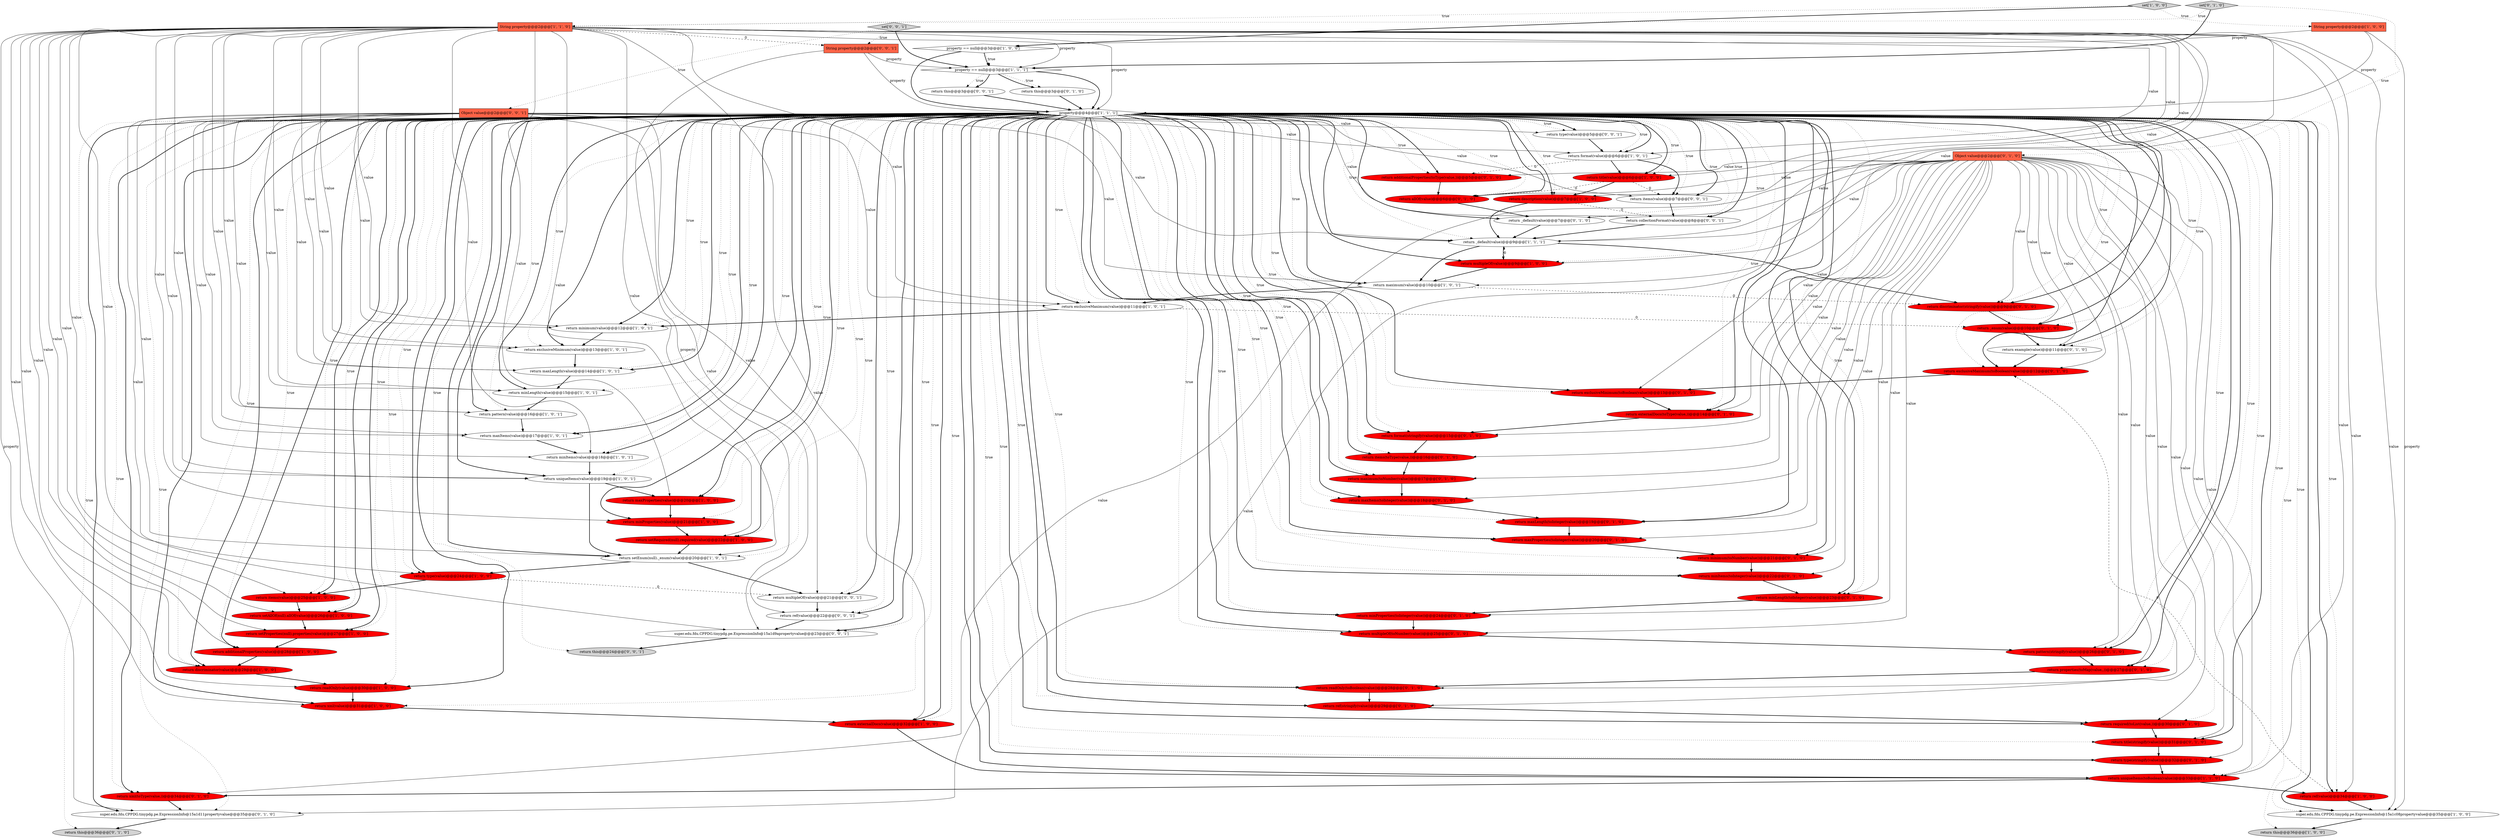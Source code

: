 digraph {
11 [style = filled, label = "return _default(value)@@@9@@@['1', '1', '1']", fillcolor = white, shape = ellipse image = "AAA0AAABBB1BBB"];
56 [style = filled, label = "return xml(toType(value,))@@@34@@@['0', '1', '0']", fillcolor = red, shape = ellipse image = "AAA1AAABBB2BBB"];
73 [style = filled, label = "return collectionFormat(value)@@@8@@@['0', '0', '1']", fillcolor = white, shape = ellipse image = "AAA0AAABBB3BBB"];
39 [style = filled, label = "return required(toList(value,))@@@30@@@['0', '1', '0']", fillcolor = red, shape = ellipse image = "AAA1AAABBB2BBB"];
72 [style = filled, label = "return multipleOf(value)@@@21@@@['0', '0', '1']", fillcolor = white, shape = ellipse image = "AAA0AAABBB3BBB"];
8 [style = filled, label = "return minLength(value)@@@15@@@['1', '0', '1']", fillcolor = white, shape = ellipse image = "AAA0AAABBB1BBB"];
47 [style = filled, label = "return readOnly(toBoolean(value))@@@28@@@['0', '1', '0']", fillcolor = red, shape = ellipse image = "AAA1AAABBB2BBB"];
61 [style = filled, label = "return format(stringify(value))@@@15@@@['0', '1', '0']", fillcolor = red, shape = ellipse image = "AAA1AAABBB2BBB"];
28 [style = filled, label = "super.edu.fdu.CPPDG.tinypdg.pe.ExpressionInfo@15a1c08propertyvalue@@@35@@@['1', '0', '0']", fillcolor = white, shape = ellipse image = "AAA0AAABBB1BBB"];
75 [style = filled, label = "set['0', '0', '1']", fillcolor = lightgray, shape = diamond image = "AAA0AAABBB3BBB"];
37 [style = filled, label = "return maxLength(value)@@@14@@@['1', '0', '1']", fillcolor = white, shape = ellipse image = "AAA0AAABBB1BBB"];
44 [style = filled, label = "return this@@@3@@@['0', '1', '0']", fillcolor = white, shape = ellipse image = "AAA0AAABBB2BBB"];
62 [style = filled, label = "return allOf(value)@@@6@@@['0', '1', '0']", fillcolor = red, shape = ellipse image = "AAA1AAABBB2BBB"];
30 [style = filled, label = "return minItems(value)@@@18@@@['1', '0', '1']", fillcolor = white, shape = ellipse image = "AAA0AAABBB1BBB"];
50 [style = filled, label = "return exclusiveMaximum(toBoolean(value))@@@12@@@['0', '1', '0']", fillcolor = red, shape = ellipse image = "AAA1AAABBB2BBB"];
29 [style = filled, label = "String property@@@2@@@['1', '1', '0']", fillcolor = tomato, shape = box image = "AAA0AAABBB1BBB"];
60 [style = filled, label = "super.edu.fdu.CPPDG.tinypdg.pe.ExpressionInfo@15a1d11propertyvalue@@@35@@@['0', '1', '0']", fillcolor = white, shape = ellipse image = "AAA0AAABBB2BBB"];
51 [style = filled, label = "set['0', '1', '0']", fillcolor = lightgray, shape = diamond image = "AAA0AAABBB2BBB"];
78 [style = filled, label = "Object value@@@2@@@['0', '0', '1']", fillcolor = tomato, shape = box image = "AAA0AAABBB3BBB"];
32 [style = filled, label = "return readOnly(value)@@@30@@@['1', '0', '0']", fillcolor = red, shape = ellipse image = "AAA1AAABBB1BBB"];
4 [style = filled, label = "return discriminator(value)@@@29@@@['1', '0', '0']", fillcolor = red, shape = ellipse image = "AAA1AAABBB1BBB"];
16 [style = filled, label = "return multipleOf(value)@@@9@@@['1', '0', '0']", fillcolor = red, shape = ellipse image = "AAA1AAABBB1BBB"];
33 [style = filled, label = "return exclusiveMinimum(value)@@@13@@@['1', '0', '1']", fillcolor = white, shape = ellipse image = "AAA0AAABBB1BBB"];
52 [style = filled, label = "return minItems(toInteger(value))@@@22@@@['0', '1', '0']", fillcolor = red, shape = ellipse image = "AAA1AAABBB2BBB"];
9 [style = filled, label = "return minProperties(value)@@@21@@@['1', '0', '0']", fillcolor = red, shape = ellipse image = "AAA1AAABBB1BBB"];
59 [style = filled, label = "return pattern(stringify(value))@@@26@@@['0', '1', '0']", fillcolor = red, shape = ellipse image = "AAA1AAABBB2BBB"];
63 [style = filled, label = "return maxItems(toInteger(value))@@@18@@@['0', '1', '0']", fillcolor = red, shape = ellipse image = "AAA1AAABBB2BBB"];
46 [style = filled, label = "return additionalProperties(toType(value,))@@@5@@@['0', '1', '0']", fillcolor = red, shape = ellipse image = "AAA1AAABBB2BBB"];
67 [style = filled, label = "return type(stringify(value))@@@32@@@['0', '1', '0']", fillcolor = red, shape = ellipse image = "AAA1AAABBB2BBB"];
57 [style = filled, label = "return minProperties(toInteger(value))@@@24@@@['0', '1', '0']", fillcolor = red, shape = ellipse image = "AAA1AAABBB2BBB"];
74 [style = filled, label = "return this@@@24@@@['0', '0', '1']", fillcolor = lightgray, shape = ellipse image = "AAA0AAABBB3BBB"];
40 [style = filled, label = "Object value@@@2@@@['0', '1', '0']", fillcolor = tomato, shape = box image = "AAA0AAABBB2BBB"];
76 [style = filled, label = "return ref(value)@@@22@@@['0', '0', '1']", fillcolor = white, shape = ellipse image = "AAA0AAABBB3BBB"];
45 [style = filled, label = "return maximum(toNumber(value))@@@17@@@['0', '1', '0']", fillcolor = red, shape = ellipse image = "AAA1AAABBB2BBB"];
42 [style = filled, label = "return exclusiveMinimum(toBoolean(value))@@@13@@@['0', '1', '0']", fillcolor = red, shape = ellipse image = "AAA1AAABBB2BBB"];
43 [style = filled, label = "return multipleOf(toNumber(value))@@@25@@@['0', '1', '0']", fillcolor = red, shape = ellipse image = "AAA1AAABBB2BBB"];
38 [style = filled, label = "return this@@@36@@@['0', '1', '0']", fillcolor = lightgray, shape = ellipse image = "AAA0AAABBB2BBB"];
36 [style = filled, label = "return setRequired(null).required(value)@@@22@@@['1', '0', '0']", fillcolor = red, shape = ellipse image = "AAA1AAABBB1BBB"];
49 [style = filled, label = "return ref(stringify(value))@@@29@@@['0', '1', '0']", fillcolor = red, shape = ellipse image = "AAA1AAABBB2BBB"];
21 [style = filled, label = "return maxProperties(value)@@@20@@@['1', '0', '0']", fillcolor = red, shape = ellipse image = "AAA1AAABBB1BBB"];
13 [style = filled, label = "return ref(value)@@@34@@@['1', '0', '0']", fillcolor = red, shape = ellipse image = "AAA1AAABBB1BBB"];
65 [style = filled, label = "return title(stringify(value))@@@31@@@['0', '1', '0']", fillcolor = red, shape = ellipse image = "AAA1AAABBB2BBB"];
66 [style = filled, label = "return externalDocs(toType(value,))@@@14@@@['0', '1', '0']", fillcolor = red, shape = ellipse image = "AAA1AAABBB2BBB"];
71 [style = filled, label = "super.edu.fdu.CPPDG.tinypdg.pe.ExpressionInfo@15a1d9apropertyvalue@@@23@@@['0', '0', '1']", fillcolor = white, shape = ellipse image = "AAA0AAABBB3BBB"];
77 [style = filled, label = "return items(value)@@@7@@@['0', '0', '1']", fillcolor = white, shape = ellipse image = "AAA0AAABBB3BBB"];
2 [style = filled, label = "String property@@@2@@@['1', '0', '0']", fillcolor = tomato, shape = box image = "AAA0AAABBB1BBB"];
5 [style = filled, label = "return format(value)@@@6@@@['1', '0', '1']", fillcolor = white, shape = ellipse image = "AAA0AAABBB1BBB"];
48 [style = filled, label = "return discriminator(stringify(value))@@@9@@@['0', '1', '0']", fillcolor = red, shape = ellipse image = "AAA1AAABBB2BBB"];
55 [style = filled, label = "return example(value)@@@11@@@['0', '1', '0']", fillcolor = white, shape = ellipse image = "AAA0AAABBB2BBB"];
7 [style = filled, label = "property == null@@@3@@@['1', '0', '0']", fillcolor = white, shape = diamond image = "AAA0AAABBB1BBB"];
18 [style = filled, label = "return type(value)@@@24@@@['1', '0', '0']", fillcolor = red, shape = ellipse image = "AAA1AAABBB1BBB"];
81 [style = filled, label = "return type(value)@@@5@@@['0', '0', '1']", fillcolor = white, shape = ellipse image = "AAA0AAABBB3BBB"];
34 [style = filled, label = "return xml(value)@@@31@@@['1', '0', '0']", fillcolor = red, shape = ellipse image = "AAA1AAABBB1BBB"];
19 [style = filled, label = "return additionalProperties(value)@@@28@@@['1', '0', '0']", fillcolor = red, shape = ellipse image = "AAA1AAABBB1BBB"];
53 [style = filled, label = "return properties(toMap(value,,))@@@27@@@['0', '1', '0']", fillcolor = red, shape = ellipse image = "AAA1AAABBB2BBB"];
69 [style = filled, label = "return _enum(value)@@@10@@@['0', '1', '0']", fillcolor = red, shape = ellipse image = "AAA1AAABBB2BBB"];
14 [style = filled, label = "set['1', '0', '0']", fillcolor = lightgray, shape = diamond image = "AAA0AAABBB1BBB"];
54 [style = filled, label = "return _default(value)@@@7@@@['0', '1', '0']", fillcolor = white, shape = ellipse image = "AAA0AAABBB2BBB"];
12 [style = filled, label = "return items(value)@@@25@@@['1', '0', '0']", fillcolor = red, shape = ellipse image = "AAA1AAABBB1BBB"];
64 [style = filled, label = "return items(toType(value,))@@@16@@@['0', '1', '0']", fillcolor = red, shape = ellipse image = "AAA1AAABBB2BBB"];
41 [style = filled, label = "return minimum(toNumber(value))@@@21@@@['0', '1', '0']", fillcolor = red, shape = ellipse image = "AAA1AAABBB2BBB"];
3 [style = filled, label = "return maxItems(value)@@@17@@@['1', '0', '1']", fillcolor = white, shape = ellipse image = "AAA0AAABBB1BBB"];
31 [style = filled, label = "property == null@@@3@@@['1', '1', '1']", fillcolor = white, shape = diamond image = "AAA0AAABBB1BBB"];
20 [style = filled, label = "return uniqueItems(value)@@@19@@@['1', '0', '1']", fillcolor = white, shape = ellipse image = "AAA0AAABBB1BBB"];
27 [style = filled, label = "return minimum(value)@@@12@@@['1', '0', '1']", fillcolor = white, shape = ellipse image = "AAA0AAABBB1BBB"];
68 [style = filled, label = "return maxLength(toInteger(value))@@@19@@@['0', '1', '0']", fillcolor = red, shape = ellipse image = "AAA1AAABBB2BBB"];
70 [style = filled, label = "return minLength(toInteger(value))@@@23@@@['0', '1', '0']", fillcolor = red, shape = ellipse image = "AAA1AAABBB2BBB"];
15 [style = filled, label = "property@@@4@@@['1', '1', '1']", fillcolor = white, shape = diamond image = "AAA0AAABBB1BBB"];
24 [style = filled, label = "return setEnum(null)._enum(value)@@@20@@@['1', '0', '1']", fillcolor = white, shape = ellipse image = "AAA0AAABBB1BBB"];
58 [style = filled, label = "return maxProperties(toInteger(value))@@@20@@@['0', '1', '0']", fillcolor = red, shape = ellipse image = "AAA1AAABBB2BBB"];
17 [style = filled, label = "return this@@@36@@@['1', '0', '0']", fillcolor = lightgray, shape = ellipse image = "AAA0AAABBB1BBB"];
1 [style = filled, label = "return setProperties(null).properties(value)@@@27@@@['1', '0', '0']", fillcolor = red, shape = ellipse image = "AAA1AAABBB1BBB"];
6 [style = filled, label = "return title(value)@@@6@@@['1', '0', '0']", fillcolor = red, shape = ellipse image = "AAA1AAABBB1BBB"];
26 [style = filled, label = "return setAllOf(null).allOf(value)@@@26@@@['1', '0', '0']", fillcolor = red, shape = ellipse image = "AAA1AAABBB1BBB"];
25 [style = filled, label = "return uniqueItems(toBoolean(value))@@@33@@@['1', '1', '0']", fillcolor = red, shape = ellipse image = "AAA1AAABBB1BBB"];
79 [style = filled, label = "String property@@@2@@@['0', '0', '1']", fillcolor = tomato, shape = box image = "AAA0AAABBB3BBB"];
80 [style = filled, label = "return this@@@3@@@['0', '0', '1']", fillcolor = white, shape = ellipse image = "AAA0AAABBB3BBB"];
35 [style = filled, label = "return maximum(value)@@@10@@@['1', '0', '1']", fillcolor = white, shape = ellipse image = "AAA0AAABBB1BBB"];
23 [style = filled, label = "return exclusiveMaximum(value)@@@11@@@['1', '0', '1']", fillcolor = white, shape = ellipse image = "AAA0AAABBB1BBB"];
22 [style = filled, label = "return pattern(value)@@@16@@@['1', '0', '1']", fillcolor = white, shape = ellipse image = "AAA0AAABBB1BBB"];
0 [style = filled, label = "return description(value)@@@7@@@['1', '0', '0']", fillcolor = red, shape = ellipse image = "AAA1AAABBB1BBB"];
10 [style = filled, label = "return externalDocs(value)@@@32@@@['1', '0', '0']", fillcolor = red, shape = ellipse image = "AAA1AAABBB1BBB"];
29->15 [style = solid, label="property"];
40->48 [style = solid, label="value"];
40->56 [style = solid, label="value"];
15->55 [style = bold, label=""];
6->77 [style = dashed, label="0"];
15->10 [style = bold, label=""];
29->13 [style = solid, label="value"];
65->67 [style = bold, label=""];
2->7 [style = solid, label="property"];
6->62 [style = dashed, label="0"];
40->42 [style = solid, label="value"];
13->50 [style = dashed, label="0"];
67->25 [style = bold, label=""];
15->61 [style = bold, label=""];
15->21 [style = bold, label=""];
15->25 [style = bold, label=""];
30->20 [style = bold, label=""];
62->54 [style = bold, label=""];
15->54 [style = bold, label=""];
29->20 [style = solid, label="value"];
15->68 [style = dotted, label="true"];
44->15 [style = bold, label=""];
53->47 [style = bold, label=""];
15->20 [style = dotted, label="true"];
29->28 [style = solid, label="value"];
15->73 [style = dotted, label="true"];
15->33 [style = dotted, label="true"];
7->31 [style = bold, label=""];
15->21 [style = dotted, label="true"];
32->34 [style = bold, label=""];
15->72 [style = bold, label=""];
76->71 [style = bold, label=""];
15->57 [style = bold, label=""];
18->72 [style = dashed, label="0"];
33->37 [style = bold, label=""];
69->55 [style = bold, label=""];
39->65 [style = bold, label=""];
15->9 [style = dotted, label="true"];
40->41 [style = solid, label="value"];
14->7 [style = bold, label=""];
61->64 [style = bold, label=""];
47->49 [style = bold, label=""];
15->30 [style = dotted, label="true"];
29->19 [style = solid, label="value"];
35->23 [style = bold, label=""];
49->39 [style = bold, label=""];
36->24 [style = bold, label=""];
78->30 [style = solid, label="value"];
15->8 [style = dotted, label="true"];
15->11 [style = bold, label=""];
5->46 [style = dashed, label="0"];
71->74 [style = bold, label=""];
40->53 [style = solid, label="value"];
15->52 [style = bold, label=""];
29->33 [style = solid, label="value"];
29->10 [style = solid, label="value"];
29->24 [style = solid, label="value"];
15->53 [style = dotted, label="true"];
15->0 [style = bold, label=""];
15->43 [style = dotted, label="true"];
15->20 [style = bold, label=""];
15->41 [style = bold, label=""];
80->15 [style = bold, label=""];
15->71 [style = bold, label=""];
70->57 [style = bold, label=""];
27->33 [style = bold, label=""];
78->76 [style = solid, label="value"];
15->57 [style = dotted, label="true"];
15->72 [style = dotted, label="true"];
3->30 [style = bold, label=""];
31->44 [style = dotted, label="true"];
40->66 [style = solid, label="value"];
79->31 [style = solid, label="property"];
15->66 [style = dotted, label="true"];
15->58 [style = dotted, label="true"];
15->26 [style = dotted, label="true"];
40->55 [style = solid, label="value"];
11->16 [style = bold, label=""];
14->2 [style = dotted, label="true"];
29->26 [style = solid, label="value"];
15->63 [style = dotted, label="true"];
15->13 [style = bold, label=""];
24->72 [style = bold, label=""];
78->33 [style = solid, label="value"];
15->76 [style = dotted, label="true"];
29->32 [style = solid, label="value"];
15->34 [style = bold, label=""];
15->34 [style = dotted, label="true"];
11->48 [style = bold, label=""];
45->63 [style = bold, label=""];
15->50 [style = dotted, label="true"];
15->24 [style = dotted, label="true"];
15->50 [style = bold, label=""];
26->1 [style = bold, label=""];
15->18 [style = dotted, label="true"];
15->76 [style = bold, label=""];
0->73 [style = dashed, label="0"];
40->54 [style = solid, label="value"];
18->12 [style = bold, label=""];
15->66 [style = bold, label=""];
15->67 [style = bold, label=""];
15->81 [style = bold, label=""];
15->69 [style = dotted, label="true"];
15->10 [style = dotted, label="true"];
29->18 [style = solid, label="value"];
29->1 [style = solid, label="value"];
29->23 [style = solid, label="value"];
15->35 [style = dotted, label="true"];
79->15 [style = solid, label="property"];
15->52 [style = dotted, label="true"];
15->16 [style = dotted, label="true"];
40->45 [style = solid, label="value"];
78->8 [style = solid, label="value"];
24->18 [style = bold, label=""];
15->35 [style = bold, label=""];
15->27 [style = dotted, label="true"];
15->13 [style = dotted, label="true"];
15->42 [style = dotted, label="true"];
29->21 [style = solid, label="value"];
15->17 [style = dotted, label="true"];
40->63 [style = solid, label="value"];
40->11 [style = solid, label="value"];
15->3 [style = dotted, label="true"];
78->23 [style = solid, label="value"];
37->8 [style = bold, label=""];
64->45 [style = bold, label=""];
73->11 [style = bold, label=""];
21->9 [style = bold, label=""];
15->41 [style = dotted, label="true"];
23->69 [style = dashed, label="0"];
5->6 [style = bold, label=""];
10->25 [style = bold, label=""];
15->9 [style = bold, label=""];
51->29 [style = dotted, label="true"];
29->30 [style = solid, label="value"];
78->11 [style = solid, label="value"];
15->60 [style = dotted, label="true"];
15->12 [style = dotted, label="true"];
66->61 [style = bold, label=""];
40->70 [style = solid, label="value"];
31->80 [style = dotted, label="true"];
15->12 [style = bold, label=""];
78->27 [style = solid, label="value"];
78->3 [style = solid, label="value"];
15->70 [style = dotted, label="true"];
15->59 [style = dotted, label="true"];
29->12 [style = solid, label="value"];
1->19 [style = bold, label=""];
15->64 [style = bold, label=""];
15->47 [style = bold, label=""];
15->67 [style = dotted, label="true"];
78->81 [style = solid, label="value"];
40->60 [style = solid, label="value"];
40->61 [style = solid, label="value"];
15->56 [style = bold, label=""];
15->33 [style = bold, label=""];
15->36 [style = bold, label=""];
15->74 [style = dotted, label="true"];
15->5 [style = dotted, label="true"];
2->15 [style = solid, label="property"];
43->59 [style = bold, label=""];
29->4 [style = solid, label="value"];
54->11 [style = bold, label=""];
15->47 [style = dotted, label="true"];
78->22 [style = solid, label="value"];
15->54 [style = dotted, label="true"];
15->58 [style = bold, label=""];
77->73 [style = bold, label=""];
79->71 [style = solid, label="property"];
56->60 [style = bold, label=""];
15->81 [style = dotted, label="true"];
40->68 [style = solid, label="value"];
29->36 [style = solid, label="value"];
29->31 [style = solid, label="property"];
7->31 [style = dotted, label="true"];
0->11 [style = bold, label=""];
15->70 [style = bold, label=""];
15->53 [style = bold, label=""];
29->79 [style = dashed, label="0"];
15->73 [style = bold, label=""];
29->3 [style = solid, label="value"];
40->39 [style = solid, label="value"];
15->19 [style = bold, label=""];
15->3 [style = bold, label=""];
40->25 [style = solid, label="value"];
15->0 [style = dotted, label="true"];
60->38 [style = bold, label=""];
40->49 [style = solid, label="value"];
29->60 [style = solid, label="property"];
15->32 [style = dotted, label="true"];
15->22 [style = bold, label=""];
15->68 [style = bold, label=""];
29->27 [style = solid, label="value"];
78->20 [style = solid, label="value"];
15->28 [style = dotted, label="true"];
48->69 [style = bold, label=""];
52->70 [style = bold, label=""];
59->53 [style = bold, label=""];
29->25 [style = solid, label="value"];
16->11 [style = dashed, label="0"];
29->9 [style = solid, label="value"];
50->42 [style = bold, label=""];
15->48 [style = dotted, label="true"];
15->28 [style = bold, label=""];
31->44 [style = bold, label=""];
15->77 [style = bold, label=""];
35->48 [style = dashed, label="0"];
15->43 [style = bold, label=""];
15->11 [style = dotted, label="true"];
8->22 [style = bold, label=""];
15->48 [style = bold, label=""];
51->40 [style = dotted, label="true"];
28->17 [style = bold, label=""];
40->57 [style = solid, label="value"];
7->15 [style = bold, label=""];
15->37 [style = dotted, label="true"];
57->43 [style = bold, label=""];
55->50 [style = bold, label=""];
40->65 [style = solid, label="value"];
29->6 [style = solid, label="value"];
29->0 [style = solid, label="value"];
15->23 [style = dotted, label="true"];
15->25 [style = dotted, label="true"];
40->47 [style = solid, label="value"];
15->45 [style = dotted, label="true"];
15->65 [style = dotted, label="true"];
40->62 [style = solid, label="value"];
15->37 [style = bold, label=""];
78->77 [style = solid, label="value"];
15->8 [style = bold, label=""];
29->34 [style = solid, label="value"];
40->43 [style = solid, label="value"];
29->35 [style = solid, label="value"];
75->78 [style = dotted, label="true"];
15->61 [style = dotted, label="true"];
2->28 [style = solid, label="property"];
78->73 [style = solid, label="value"];
29->11 [style = solid, label="value"];
15->1 [style = bold, label=""];
9->36 [style = bold, label=""];
15->23 [style = bold, label=""];
15->49 [style = bold, label=""];
15->60 [style = bold, label=""];
78->35 [style = solid, label="value"];
15->45 [style = bold, label=""];
78->24 [style = solid, label="value"];
23->27 [style = bold, label=""];
15->39 [style = dotted, label="true"];
25->13 [style = bold, label=""];
15->69 [style = bold, label=""];
25->56 [style = bold, label=""];
78->37 [style = solid, label="value"];
5->77 [style = bold, label=""];
40->58 [style = solid, label="value"];
15->36 [style = dotted, label="true"];
15->71 [style = dotted, label="true"];
42->66 [style = bold, label=""];
29->22 [style = solid, label="value"];
81->5 [style = bold, label=""];
40->64 [style = solid, label="value"];
15->22 [style = dotted, label="true"];
75->79 [style = dotted, label="true"];
15->6 [style = bold, label=""];
6->0 [style = bold, label=""];
15->30 [style = bold, label=""];
12->26 [style = bold, label=""];
15->62 [style = bold, label=""];
15->46 [style = dotted, label="true"];
15->16 [style = bold, label=""];
34->10 [style = bold, label=""];
31->15 [style = bold, label=""];
15->18 [style = bold, label=""];
15->59 [style = bold, label=""];
40->52 [style = solid, label="value"];
15->4 [style = dotted, label="true"];
15->5 [style = bold, label=""];
40->69 [style = solid, label="value"];
58->41 [style = bold, label=""];
15->26 [style = bold, label=""];
41->52 [style = bold, label=""];
11->35 [style = bold, label=""];
15->64 [style = dotted, label="true"];
20->21 [style = bold, label=""];
22->3 [style = bold, label=""];
72->76 [style = bold, label=""];
78->71 [style = solid, label="value"];
40->50 [style = solid, label="value"];
15->42 [style = bold, label=""];
63->68 [style = bold, label=""];
15->62 [style = dotted, label="true"];
29->5 [style = solid, label="value"];
15->19 [style = dotted, label="true"];
15->1 [style = dotted, label="true"];
15->6 [style = dotted, label="true"];
15->24 [style = bold, label=""];
15->39 [style = bold, label=""];
15->4 [style = bold, label=""];
15->77 [style = dotted, label="true"];
14->29 [style = dotted, label="true"];
15->46 [style = bold, label=""];
29->8 [style = solid, label="value"];
40->67 [style = solid, label="value"];
15->38 [style = dotted, label="true"];
75->31 [style = bold, label=""];
29->37 [style = solid, label="value"];
15->55 [style = dotted, label="true"];
15->49 [style = dotted, label="true"];
19->4 [style = bold, label=""];
51->31 [style = bold, label=""];
40->46 [style = solid, label="value"];
16->35 [style = bold, label=""];
15->65 [style = bold, label=""];
20->24 [style = bold, label=""];
15->32 [style = bold, label=""];
40->59 [style = solid, label="value"];
29->16 [style = solid, label="value"];
78->72 [style = solid, label="value"];
15->27 [style = bold, label=""];
15->63 [style = bold, label=""];
46->62 [style = bold, label=""];
78->5 [style = solid, label="value"];
4->32 [style = bold, label=""];
31->80 [style = bold, label=""];
13->28 [style = bold, label=""];
68->58 [style = bold, label=""];
15->56 [style = dotted, label="true"];
}
